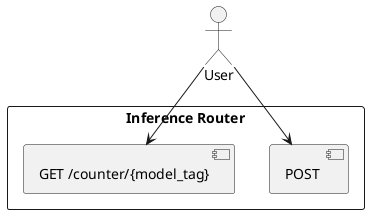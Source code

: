 @startuml inference_endpoints
actor User
rectangle "Inference Router" {
  [User] --> [POST ]
  [User] --> [GET /counter/{model_tag}]
}
@enduml